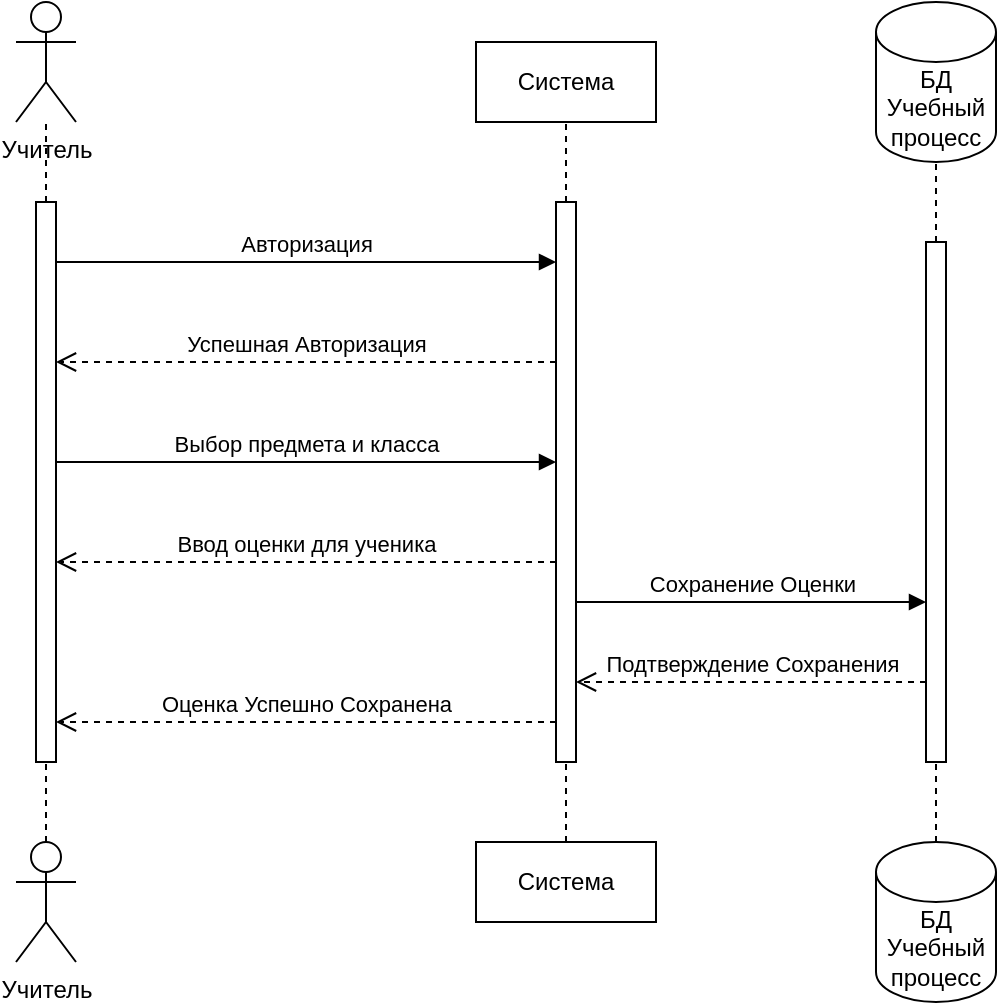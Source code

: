 <mxfile version="26.0.13">
  <diagram name="Страница — 1" id="pWDM5W7ZeC9cLlUkJ8SA">
    <mxGraphModel dx="704" dy="773" grid="1" gridSize="10" guides="1" tooltips="1" connect="1" arrows="1" fold="1" page="1" pageScale="1" pageWidth="827" pageHeight="1169" math="0" shadow="0">
      <root>
        <mxCell id="0" />
        <mxCell id="1" parent="0" />
        <mxCell id="Qjj-7y--akDQH315-fru-1" value="Учитель" style="shape=umlActor;verticalLabelPosition=bottom;verticalAlign=top;html=1;outlineConnect=0;" vertex="1" parent="1">
          <mxGeometry x="80" y="20" width="30" height="60" as="geometry" />
        </mxCell>
        <mxCell id="Qjj-7y--akDQH315-fru-2" value="Учитель" style="shape=umlActor;verticalLabelPosition=bottom;verticalAlign=top;html=1;outlineConnect=0;" vertex="1" parent="1">
          <mxGeometry x="80" y="440" width="30" height="60" as="geometry" />
        </mxCell>
        <mxCell id="Qjj-7y--akDQH315-fru-4" value="" style="endArrow=none;dashed=1;html=1;rounded=0;exitX=0.5;exitY=0;exitDx=0;exitDy=0;exitPerimeter=0;" edge="1" parent="1" source="Qjj-7y--akDQH315-fru-16" target="Qjj-7y--akDQH315-fru-1">
          <mxGeometry width="50" height="50" relative="1" as="geometry">
            <mxPoint x="310" y="120" as="sourcePoint" />
            <mxPoint x="360" y="70" as="targetPoint" />
            <Array as="points" />
          </mxGeometry>
        </mxCell>
        <mxCell id="Qjj-7y--akDQH315-fru-7" value="Система" style="rounded=0;whiteSpace=wrap;html=1;" vertex="1" parent="1">
          <mxGeometry x="310" y="40" width="90" height="40" as="geometry" />
        </mxCell>
        <mxCell id="Qjj-7y--akDQH315-fru-8" value="Система" style="rounded=0;whiteSpace=wrap;html=1;" vertex="1" parent="1">
          <mxGeometry x="310" y="440" width="90" height="40" as="geometry" />
        </mxCell>
        <mxCell id="Qjj-7y--akDQH315-fru-9" value="" style="endArrow=none;dashed=1;html=1;rounded=0;entryX=0.5;entryY=1;entryDx=0;entryDy=0;exitX=0.5;exitY=0;exitDx=0;exitDy=0;" edge="1" parent="1" source="Qjj-7y--akDQH315-fru-14" target="Qjj-7y--akDQH315-fru-7">
          <mxGeometry width="50" height="50" relative="1" as="geometry">
            <mxPoint x="310" y="220" as="sourcePoint" />
            <mxPoint x="360" y="170" as="targetPoint" />
          </mxGeometry>
        </mxCell>
        <mxCell id="Qjj-7y--akDQH315-fru-13" value="Авторизация" style="html=1;verticalAlign=bottom;endArrow=block;curved=0;rounded=0;" edge="1" parent="1" source="Qjj-7y--akDQH315-fru-16" target="Qjj-7y--akDQH315-fru-14">
          <mxGeometry width="80" relative="1" as="geometry">
            <mxPoint x="90" y="160" as="sourcePoint" />
            <mxPoint x="200" y="220" as="targetPoint" />
            <Array as="points">
              <mxPoint x="170" y="150" />
            </Array>
          </mxGeometry>
        </mxCell>
        <mxCell id="Qjj-7y--akDQH315-fru-15" value="" style="endArrow=none;dashed=1;html=1;rounded=0;entryX=0.5;entryY=1;entryDx=0;entryDy=0;exitX=0.5;exitY=0;exitDx=0;exitDy=0;" edge="1" parent="1" source="Qjj-7y--akDQH315-fru-8" target="Qjj-7y--akDQH315-fru-14">
          <mxGeometry width="50" height="50" relative="1" as="geometry">
            <mxPoint x="355" y="440" as="sourcePoint" />
            <mxPoint x="355" y="80" as="targetPoint" />
          </mxGeometry>
        </mxCell>
        <mxCell id="Qjj-7y--akDQH315-fru-14" value="" style="html=1;points=[[0,0,0,0,5],[0,1,0,0,-5],[1,0,0,0,5],[1,1,0,0,-5]];perimeter=orthogonalPerimeter;outlineConnect=0;targetShapes=umlLifeline;portConstraint=eastwest;newEdgeStyle={&quot;curved&quot;:0,&quot;rounded&quot;:0};" vertex="1" parent="1">
          <mxGeometry x="350" y="120" width="10" height="280" as="geometry" />
        </mxCell>
        <mxCell id="Qjj-7y--akDQH315-fru-17" value="" style="endArrow=none;dashed=1;html=1;rounded=0;exitX=0.5;exitY=0;exitDx=0;exitDy=0;exitPerimeter=0;" edge="1" parent="1" source="Qjj-7y--akDQH315-fru-2" target="Qjj-7y--akDQH315-fru-16">
          <mxGeometry width="50" height="50" relative="1" as="geometry">
            <mxPoint x="95" y="440" as="sourcePoint" />
            <mxPoint x="95" y="80" as="targetPoint" />
            <Array as="points" />
          </mxGeometry>
        </mxCell>
        <mxCell id="Qjj-7y--akDQH315-fru-16" value="" style="html=1;points=[[0,0,0,0,5],[0,1,0,0,-5],[1,0,0,0,5],[1,1,0,0,-5]];perimeter=orthogonalPerimeter;outlineConnect=0;targetShapes=umlLifeline;portConstraint=eastwest;newEdgeStyle={&quot;curved&quot;:0,&quot;rounded&quot;:0};" vertex="1" parent="1">
          <mxGeometry x="90" y="120" width="10" height="280" as="geometry" />
        </mxCell>
        <mxCell id="Qjj-7y--akDQH315-fru-23" value="Успешная Авторизация" style="html=1;verticalAlign=bottom;endArrow=open;dashed=1;endSize=8;curved=0;rounded=0;" edge="1" source="Qjj-7y--akDQH315-fru-14" parent="1" target="Qjj-7y--akDQH315-fru-16">
          <mxGeometry relative="1" as="geometry">
            <mxPoint x="200" y="285" as="targetPoint" />
            <mxPoint x="240" y="340" as="sourcePoint" />
            <Array as="points">
              <mxPoint x="290" y="200" />
            </Array>
          </mxGeometry>
        </mxCell>
        <mxCell id="Qjj-7y--akDQH315-fru-24" value="Выбор предмета и класса" style="html=1;verticalAlign=bottom;endArrow=block;curved=0;rounded=0;" edge="1" parent="1">
          <mxGeometry width="80" relative="1" as="geometry">
            <mxPoint x="100" y="250" as="sourcePoint" />
            <mxPoint x="350" y="250" as="targetPoint" />
            <Array as="points">
              <mxPoint x="170" y="250" />
            </Array>
          </mxGeometry>
        </mxCell>
        <mxCell id="Qjj-7y--akDQH315-fru-25" value="Ввод оценки для ученика" style="html=1;verticalAlign=bottom;endArrow=open;dashed=1;endSize=8;curved=0;rounded=0;" edge="1" parent="1">
          <mxGeometry relative="1" as="geometry">
            <mxPoint x="100" y="300" as="targetPoint" />
            <mxPoint x="350" y="300" as="sourcePoint" />
            <Array as="points">
              <mxPoint x="290" y="300" />
            </Array>
          </mxGeometry>
        </mxCell>
        <mxCell id="Qjj-7y--akDQH315-fru-27" value="БД Учебный процесс" style="shape=cylinder3;whiteSpace=wrap;html=1;boundedLbl=1;backgroundOutline=1;size=15;" vertex="1" parent="1">
          <mxGeometry x="510" y="440" width="60" height="80" as="geometry" />
        </mxCell>
        <mxCell id="Qjj-7y--akDQH315-fru-28" value="БД Учебный процесс" style="shape=cylinder3;whiteSpace=wrap;html=1;boundedLbl=1;backgroundOutline=1;size=15;" vertex="1" parent="1">
          <mxGeometry x="510" y="20" width="60" height="80" as="geometry" />
        </mxCell>
        <mxCell id="Qjj-7y--akDQH315-fru-29" value="" style="endArrow=none;dashed=1;html=1;rounded=0;entryX=0.5;entryY=1;entryDx=0;entryDy=0;entryPerimeter=0;exitX=0.5;exitY=0;exitDx=0;exitDy=0;exitPerimeter=0;" edge="1" parent="1" source="Qjj-7y--akDQH315-fru-30" target="Qjj-7y--akDQH315-fru-28">
          <mxGeometry width="50" height="50" relative="1" as="geometry">
            <mxPoint x="310" y="320" as="sourcePoint" />
            <mxPoint x="360" y="270" as="targetPoint" />
          </mxGeometry>
        </mxCell>
        <mxCell id="Qjj-7y--akDQH315-fru-31" value="" style="endArrow=none;dashed=1;html=1;rounded=0;entryX=0.5;entryY=1;entryDx=0;entryDy=0;entryPerimeter=0;exitX=0.5;exitY=0;exitDx=0;exitDy=0;exitPerimeter=0;" edge="1" parent="1" source="Qjj-7y--akDQH315-fru-27" target="Qjj-7y--akDQH315-fru-30">
          <mxGeometry width="50" height="50" relative="1" as="geometry">
            <mxPoint x="540" y="440" as="sourcePoint" />
            <mxPoint x="540" y="100" as="targetPoint" />
          </mxGeometry>
        </mxCell>
        <mxCell id="Qjj-7y--akDQH315-fru-30" value="" style="html=1;points=[[0,0,0,0,5],[0,1,0,0,-5],[1,0,0,0,5],[1,1,0,0,-5]];perimeter=orthogonalPerimeter;outlineConnect=0;targetShapes=umlLifeline;portConstraint=eastwest;newEdgeStyle={&quot;curved&quot;:0,&quot;rounded&quot;:0};" vertex="1" parent="1">
          <mxGeometry x="535" y="140" width="10" height="260" as="geometry" />
        </mxCell>
        <mxCell id="Qjj-7y--akDQH315-fru-32" value="Сохранение Оценки" style="html=1;verticalAlign=bottom;endArrow=block;curved=0;rounded=0;" edge="1" parent="1">
          <mxGeometry width="80" relative="1" as="geometry">
            <mxPoint x="360" y="320" as="sourcePoint" />
            <mxPoint x="535" y="320" as="targetPoint" />
            <Array as="points">
              <mxPoint x="390" y="320" />
            </Array>
          </mxGeometry>
        </mxCell>
        <mxCell id="Qjj-7y--akDQH315-fru-33" value="Подтверждение Сохранения" style="html=1;verticalAlign=bottom;endArrow=open;dashed=1;endSize=8;curved=0;rounded=0;" edge="1" parent="1">
          <mxGeometry relative="1" as="geometry">
            <mxPoint x="360" y="360" as="targetPoint" />
            <mxPoint x="535" y="360" as="sourcePoint" />
            <Array as="points">
              <mxPoint x="475" y="360" />
            </Array>
          </mxGeometry>
        </mxCell>
        <mxCell id="Qjj-7y--akDQH315-fru-34" value="Оценка Успешно Сохранена" style="html=1;verticalAlign=bottom;endArrow=open;dashed=1;endSize=8;curved=0;rounded=0;" edge="1" parent="1" target="Qjj-7y--akDQH315-fru-16">
          <mxGeometry relative="1" as="geometry">
            <mxPoint x="175" y="380" as="targetPoint" />
            <mxPoint x="350" y="380" as="sourcePoint" />
            <Array as="points">
              <mxPoint x="290" y="380" />
            </Array>
            <mxPoint as="offset" />
          </mxGeometry>
        </mxCell>
      </root>
    </mxGraphModel>
  </diagram>
</mxfile>
